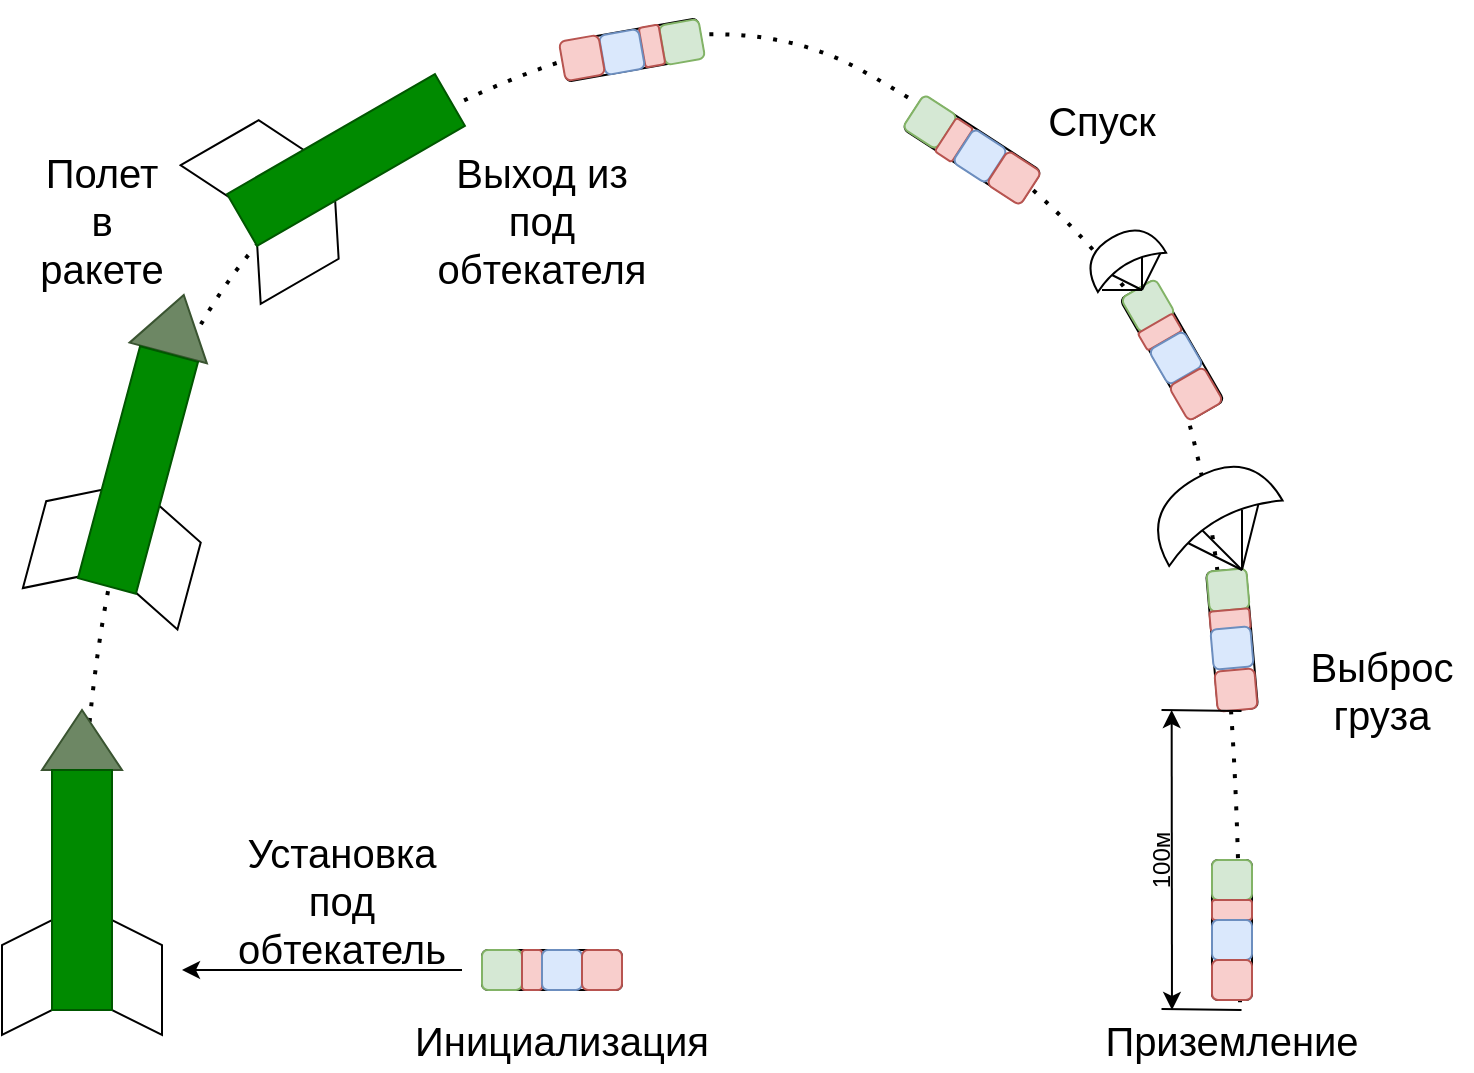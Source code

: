 <mxfile version="25.0.2">
  <diagram name="Страница — 1" id="XJjiVzX5ALJqprdlAjiM">
    <mxGraphModel dx="1208" dy="810" grid="1" gridSize="10" guides="1" tooltips="1" connect="0" arrows="1" fold="1" page="1" pageScale="1" pageWidth="827" pageHeight="1169" math="0" shadow="0">
      <root>
        <mxCell id="0" />
        <mxCell id="1" parent="0" />
        <mxCell id="BEybLAtCmw5lqT1kiuZ2-1" value="" style="endArrow=none;dashed=1;html=1;dashPattern=1 3;strokeWidth=2;rounded=0;curved=1;" parent="1" edge="1">
          <mxGeometry width="50" height="50" relative="1" as="geometry">
            <mxPoint x="130" y="760" as="sourcePoint" />
            <mxPoint x="709" y="760" as="targetPoint" />
            <Array as="points">
              <mxPoint x="119" y="420" />
              <mxPoint x="429" y="240" />
              <mxPoint x="610" y="340" />
              <mxPoint x="709" y="480" />
            </Array>
          </mxGeometry>
        </mxCell>
        <mxCell id="BEybLAtCmw5lqT1kiuZ2-22" value="" style="group" parent="1" vertex="1" connectable="0">
          <mxGeometry x="90" y="610" width="80" height="162.5" as="geometry" />
        </mxCell>
        <mxCell id="BEybLAtCmw5lqT1kiuZ2-15" value="" style="shape=step;perimeter=stepPerimeter;whiteSpace=wrap;html=1;fixedSize=1;rotation=-90;" parent="BEybLAtCmw5lqT1kiuZ2-22" vertex="1">
          <mxGeometry x="7.5" y="90" width="65" height="80" as="geometry" />
        </mxCell>
        <mxCell id="BEybLAtCmw5lqT1kiuZ2-3" value="" style="triangle;whiteSpace=wrap;html=1;direction=south;rotation=-180;fillColor=#6d8764;fontColor=#ffffff;strokeColor=#3A5431;" parent="BEybLAtCmw5lqT1kiuZ2-22" vertex="1">
          <mxGeometry x="20" width="40" height="30" as="geometry" />
        </mxCell>
        <mxCell id="BEybLAtCmw5lqT1kiuZ2-2" value="" style="rounded=0;whiteSpace=wrap;html=1;rotation=0;direction=south;fillColor=#008a00;fontColor=#ffffff;strokeColor=#005700;" parent="BEybLAtCmw5lqT1kiuZ2-22" vertex="1">
          <mxGeometry x="25" y="30" width="30" height="120" as="geometry" />
        </mxCell>
        <mxCell id="BEybLAtCmw5lqT1kiuZ2-23" value="" style="group;rotation=15;" parent="1" vertex="1" connectable="0">
          <mxGeometry x="120" y="400" width="80" height="162.5" as="geometry" />
        </mxCell>
        <mxCell id="BEybLAtCmw5lqT1kiuZ2-24" value="" style="shape=step;perimeter=stepPerimeter;whiteSpace=wrap;html=1;fixedSize=1;rotation=-75;" parent="BEybLAtCmw5lqT1kiuZ2-23" vertex="1">
          <mxGeometry x="-5" y="88" width="65" height="80" as="geometry" />
        </mxCell>
        <mxCell id="BEybLAtCmw5lqT1kiuZ2-25" value="" style="triangle;whiteSpace=wrap;html=1;direction=south;rotation=-165;fillColor=#6d8764;fontColor=#ffffff;strokeColor=#3A5431;" parent="BEybLAtCmw5lqT1kiuZ2-23" vertex="1">
          <mxGeometry x="37" y="2" width="40" height="30" as="geometry" />
        </mxCell>
        <mxCell id="BEybLAtCmw5lqT1kiuZ2-26" value="" style="rounded=0;whiteSpace=wrap;html=1;rotation=15;direction=south;fillColor=#008a00;fontColor=#ffffff;strokeColor=#005700;" parent="BEybLAtCmw5lqT1kiuZ2-23" vertex="1">
          <mxGeometry x="23" y="30" width="30" height="120" as="geometry" />
        </mxCell>
        <mxCell id="BEybLAtCmw5lqT1kiuZ2-27" value="" style="group;rotation=60;" parent="1" vertex="1" connectable="0">
          <mxGeometry x="230" y="250" width="80" height="162.5" as="geometry" />
        </mxCell>
        <mxCell id="BEybLAtCmw5lqT1kiuZ2-28" value="" style="shape=step;perimeter=stepPerimeter;whiteSpace=wrap;html=1;fixedSize=1;rotation=-30;" parent="BEybLAtCmw5lqT1kiuZ2-27" vertex="1">
          <mxGeometry x="-35" y="66" width="65" height="80" as="geometry" />
        </mxCell>
        <mxCell id="BEybLAtCmw5lqT1kiuZ2-30" value="" style="rounded=0;whiteSpace=wrap;html=1;rotation=60;direction=south;fillColor=#008a00;fontColor=#ffffff;strokeColor=#005700;" parent="BEybLAtCmw5lqT1kiuZ2-27" vertex="1">
          <mxGeometry x="17" y="25" width="30" height="120" as="geometry" />
        </mxCell>
        <mxCell id="BEybLAtCmw5lqT1kiuZ2-38" value="" style="group" parent="1" vertex="1" connectable="0">
          <mxGeometry x="330" y="730" width="70" height="20" as="geometry" />
        </mxCell>
        <mxCell id="BEybLAtCmw5lqT1kiuZ2-32" value="" style="rounded=1;whiteSpace=wrap;html=1;" parent="BEybLAtCmw5lqT1kiuZ2-38" vertex="1">
          <mxGeometry width="70" height="20" as="geometry" />
        </mxCell>
        <mxCell id="BEybLAtCmw5lqT1kiuZ2-34" value="" style="rounded=1;whiteSpace=wrap;html=1;fillColor=#d5e8d4;strokeColor=#82b366;" parent="BEybLAtCmw5lqT1kiuZ2-38" vertex="1">
          <mxGeometry width="20" height="20" as="geometry" />
        </mxCell>
        <mxCell id="BEybLAtCmw5lqT1kiuZ2-35" value="" style="rounded=1;whiteSpace=wrap;html=1;fillColor=#f8cecc;strokeColor=#b85450;" parent="BEybLAtCmw5lqT1kiuZ2-38" vertex="1">
          <mxGeometry x="20" width="10" height="20" as="geometry" />
        </mxCell>
        <mxCell id="BEybLAtCmw5lqT1kiuZ2-36" value="" style="rounded=1;whiteSpace=wrap;html=1;fillColor=#dae8fc;strokeColor=#6c8ebf;" parent="BEybLAtCmw5lqT1kiuZ2-38" vertex="1">
          <mxGeometry x="30" width="20" height="20" as="geometry" />
        </mxCell>
        <mxCell id="BEybLAtCmw5lqT1kiuZ2-37" value="" style="rounded=1;whiteSpace=wrap;html=1;fillColor=#f8cecc;strokeColor=#b85450;" parent="BEybLAtCmw5lqT1kiuZ2-38" vertex="1">
          <mxGeometry x="50" width="20" height="20" as="geometry" />
        </mxCell>
        <mxCell id="BEybLAtCmw5lqT1kiuZ2-44" value="" style="group;rotation=90;" parent="1" vertex="1" connectable="0">
          <mxGeometry x="670" y="710" width="70" height="20" as="geometry" />
        </mxCell>
        <mxCell id="BEybLAtCmw5lqT1kiuZ2-39" value="" style="rounded=1;whiteSpace=wrap;html=1;rotation=90;" parent="BEybLAtCmw5lqT1kiuZ2-44" vertex="1">
          <mxGeometry width="70" height="20" as="geometry" />
        </mxCell>
        <mxCell id="BEybLAtCmw5lqT1kiuZ2-40" value="" style="rounded=1;whiteSpace=wrap;html=1;fillColor=#d5e8d4;strokeColor=#82b366;rotation=90;" parent="BEybLAtCmw5lqT1kiuZ2-44" vertex="1">
          <mxGeometry x="25" y="-25" width="20" height="20" as="geometry" />
        </mxCell>
        <mxCell id="BEybLAtCmw5lqT1kiuZ2-41" value="" style="rounded=1;whiteSpace=wrap;html=1;fillColor=#f8cecc;strokeColor=#b85450;rotation=90;" parent="BEybLAtCmw5lqT1kiuZ2-44" vertex="1">
          <mxGeometry x="30" y="-10" width="10" height="20" as="geometry" />
        </mxCell>
        <mxCell id="BEybLAtCmw5lqT1kiuZ2-42" value="" style="rounded=1;whiteSpace=wrap;html=1;fillColor=#dae8fc;strokeColor=#6c8ebf;rotation=90;" parent="BEybLAtCmw5lqT1kiuZ2-44" vertex="1">
          <mxGeometry x="25" y="5" width="20" height="20" as="geometry" />
        </mxCell>
        <mxCell id="BEybLAtCmw5lqT1kiuZ2-43" value="" style="rounded=1;whiteSpace=wrap;html=1;fillColor=#f8cecc;strokeColor=#b85450;rotation=90;" parent="BEybLAtCmw5lqT1kiuZ2-44" vertex="1">
          <mxGeometry x="25" y="25" width="20" height="20" as="geometry" />
        </mxCell>
        <mxCell id="BEybLAtCmw5lqT1kiuZ2-51" value="" style="group;rotation=-190;" parent="1" vertex="1" connectable="0">
          <mxGeometry x="370" y="270" width="70" height="20" as="geometry" />
        </mxCell>
        <mxCell id="BEybLAtCmw5lqT1kiuZ2-46" value="" style="rounded=1;whiteSpace=wrap;html=1;container=0;rotation=-190;" parent="BEybLAtCmw5lqT1kiuZ2-51" vertex="1">
          <mxGeometry width="70" height="20" as="geometry" />
        </mxCell>
        <mxCell id="BEybLAtCmw5lqT1kiuZ2-47" value="" style="rounded=1;whiteSpace=wrap;html=1;fillColor=#d5e8d4;strokeColor=#82b366;container=0;rotation=-190;" parent="BEybLAtCmw5lqT1kiuZ2-51" vertex="1">
          <mxGeometry x="50" y="-4" width="20" height="20" as="geometry" />
        </mxCell>
        <mxCell id="BEybLAtCmw5lqT1kiuZ2-48" value="" style="rounded=1;whiteSpace=wrap;html=1;fillColor=#f8cecc;strokeColor=#b85450;container=0;rotation=-190;" parent="BEybLAtCmw5lqT1kiuZ2-51" vertex="1">
          <mxGeometry x="40" y="-2" width="10" height="20" as="geometry" />
        </mxCell>
        <mxCell id="BEybLAtCmw5lqT1kiuZ2-49" value="" style="rounded=1;whiteSpace=wrap;html=1;fillColor=#dae8fc;strokeColor=#6c8ebf;container=0;rotation=-190;" parent="BEybLAtCmw5lqT1kiuZ2-51" vertex="1">
          <mxGeometry x="20" y="1" width="20" height="20" as="geometry" />
        </mxCell>
        <mxCell id="BEybLAtCmw5lqT1kiuZ2-50" value="" style="rounded=1;whiteSpace=wrap;html=1;fillColor=#f8cecc;strokeColor=#b85450;container=0;rotation=-190;" parent="BEybLAtCmw5lqT1kiuZ2-51" vertex="1">
          <mxGeometry y="4" width="20" height="20" as="geometry" />
        </mxCell>
        <mxCell id="BEybLAtCmw5lqT1kiuZ2-52" value="" style="group;rotation=33;" parent="1" vertex="1" connectable="0">
          <mxGeometry x="540" y="320" width="70" height="20" as="geometry" />
        </mxCell>
        <mxCell id="BEybLAtCmw5lqT1kiuZ2-53" value="" style="rounded=1;whiteSpace=wrap;html=1;container=0;rotation=33;" parent="BEybLAtCmw5lqT1kiuZ2-52" vertex="1">
          <mxGeometry width="70" height="20" as="geometry" />
        </mxCell>
        <mxCell id="BEybLAtCmw5lqT1kiuZ2-54" value="" style="rounded=1;whiteSpace=wrap;html=1;fillColor=#d5e8d4;strokeColor=#82b366;container=0;rotation=33;" parent="BEybLAtCmw5lqT1kiuZ2-52" vertex="1">
          <mxGeometry x="4" y="-14" width="20" height="20" as="geometry" />
        </mxCell>
        <mxCell id="BEybLAtCmw5lqT1kiuZ2-55" value="" style="rounded=1;whiteSpace=wrap;html=1;fillColor=#f8cecc;strokeColor=#b85450;container=0;rotation=33;" parent="BEybLAtCmw5lqT1kiuZ2-52" vertex="1">
          <mxGeometry x="21" y="-5" width="10" height="20" as="geometry" />
        </mxCell>
        <mxCell id="BEybLAtCmw5lqT1kiuZ2-56" value="" style="rounded=1;whiteSpace=wrap;html=1;fillColor=#dae8fc;strokeColor=#6c8ebf;container=0;rotation=33;" parent="BEybLAtCmw5lqT1kiuZ2-52" vertex="1">
          <mxGeometry x="29" y="3" width="20" height="20" as="geometry" />
        </mxCell>
        <mxCell id="BEybLAtCmw5lqT1kiuZ2-57" value="" style="rounded=1;whiteSpace=wrap;html=1;fillColor=#f8cecc;strokeColor=#b85450;container=0;rotation=33;" parent="BEybLAtCmw5lqT1kiuZ2-52" vertex="1">
          <mxGeometry x="46" y="14" width="20" height="20" as="geometry" />
        </mxCell>
        <mxCell id="BEybLAtCmw5lqT1kiuZ2-58" value="" style="group;rotation=60;" parent="1" vertex="1" connectable="0">
          <mxGeometry x="640" y="420" width="70" height="20" as="geometry" />
        </mxCell>
        <mxCell id="BEybLAtCmw5lqT1kiuZ2-59" value="" style="rounded=1;whiteSpace=wrap;html=1;container=0;rotation=60;" parent="BEybLAtCmw5lqT1kiuZ2-58" vertex="1">
          <mxGeometry width="70" height="20" as="geometry" />
        </mxCell>
        <mxCell id="BEybLAtCmw5lqT1kiuZ2-60" value="" style="rounded=1;whiteSpace=wrap;html=1;fillColor=#d5e8d4;strokeColor=#82b366;container=0;rotation=60;" parent="BEybLAtCmw5lqT1kiuZ2-58" vertex="1">
          <mxGeometry x="13" y="-22" width="20" height="20" as="geometry" />
        </mxCell>
        <mxCell id="BEybLAtCmw5lqT1kiuZ2-61" value="" style="rounded=1;whiteSpace=wrap;html=1;fillColor=#f8cecc;strokeColor=#b85450;container=0;rotation=60;" parent="BEybLAtCmw5lqT1kiuZ2-58" vertex="1">
          <mxGeometry x="24" y="-9" width="10" height="20" as="geometry" />
        </mxCell>
        <mxCell id="BEybLAtCmw5lqT1kiuZ2-62" value="" style="rounded=1;whiteSpace=wrap;html=1;fillColor=#dae8fc;strokeColor=#6c8ebf;container=0;rotation=60;" parent="BEybLAtCmw5lqT1kiuZ2-58" vertex="1">
          <mxGeometry x="27" y="4" width="20" height="20" as="geometry" />
        </mxCell>
        <mxCell id="BEybLAtCmw5lqT1kiuZ2-63" value="" style="rounded=1;whiteSpace=wrap;html=1;fillColor=#f8cecc;strokeColor=#b85450;container=0;rotation=60;" parent="BEybLAtCmw5lqT1kiuZ2-58" vertex="1">
          <mxGeometry x="37" y="22" width="20" height="20" as="geometry" />
        </mxCell>
        <mxCell id="BEybLAtCmw5lqT1kiuZ2-64" value="" style="group;rotation=85;" parent="1" vertex="1" connectable="0">
          <mxGeometry x="670" y="565" width="70" height="20" as="geometry" />
        </mxCell>
        <mxCell id="BEybLAtCmw5lqT1kiuZ2-65" value="" style="rounded=1;whiteSpace=wrap;html=1;container=0;rotation=85;" parent="BEybLAtCmw5lqT1kiuZ2-64" vertex="1">
          <mxGeometry width="70" height="20" as="geometry" />
        </mxCell>
        <mxCell id="BEybLAtCmw5lqT1kiuZ2-66" value="" style="rounded=1;whiteSpace=wrap;html=1;fillColor=#d5e8d4;strokeColor=#82b366;container=0;rotation=85;" parent="BEybLAtCmw5lqT1kiuZ2-64" vertex="1">
          <mxGeometry x="23" y="-25" width="20" height="20" as="geometry" />
        </mxCell>
        <mxCell id="BEybLAtCmw5lqT1kiuZ2-67" value="" style="rounded=1;whiteSpace=wrap;html=1;fillColor=#f8cecc;strokeColor=#b85450;container=0;rotation=85;" parent="BEybLAtCmw5lqT1kiuZ2-64" vertex="1">
          <mxGeometry x="29" y="-10" width="10" height="20" as="geometry" />
        </mxCell>
        <mxCell id="BEybLAtCmw5lqT1kiuZ2-68" value="" style="rounded=1;whiteSpace=wrap;html=1;fillColor=#dae8fc;strokeColor=#6c8ebf;container=0;rotation=85;" parent="BEybLAtCmw5lqT1kiuZ2-64" vertex="1">
          <mxGeometry x="25" y="4" width="20" height="20" as="geometry" />
        </mxCell>
        <mxCell id="BEybLAtCmw5lqT1kiuZ2-69" value="" style="rounded=1;whiteSpace=wrap;html=1;fillColor=#f8cecc;strokeColor=#b85450;container=0;rotation=85;" parent="BEybLAtCmw5lqT1kiuZ2-64" vertex="1">
          <mxGeometry x="27" y="25" width="20" height="20" as="geometry" />
        </mxCell>
        <mxCell id="BEybLAtCmw5lqT1kiuZ2-77" value="" style="endArrow=none;html=1;rounded=0;" parent="1" edge="1">
          <mxGeometry width="50" height="50" relative="1" as="geometry">
            <mxPoint x="660" y="400" as="sourcePoint" />
            <mxPoint x="670" y="380" as="targetPoint" />
          </mxGeometry>
        </mxCell>
        <mxCell id="BEybLAtCmw5lqT1kiuZ2-78" value="" style="endArrow=none;html=1;rounded=0;" parent="1" edge="1">
          <mxGeometry width="50" height="50" relative="1" as="geometry">
            <mxPoint x="660" y="400" as="sourcePoint" />
            <mxPoint x="660" y="380" as="targetPoint" />
          </mxGeometry>
        </mxCell>
        <mxCell id="BEybLAtCmw5lqT1kiuZ2-80" value="" style="endArrow=none;html=1;rounded=0;" parent="1" edge="1">
          <mxGeometry width="50" height="50" relative="1" as="geometry">
            <mxPoint x="660" y="400" as="sourcePoint" />
            <mxPoint x="640" y="400" as="targetPoint" />
          </mxGeometry>
        </mxCell>
        <mxCell id="BEybLAtCmw5lqT1kiuZ2-81" value="" style="endArrow=none;html=1;rounded=0;" parent="1" edge="1">
          <mxGeometry width="50" height="50" relative="1" as="geometry">
            <mxPoint x="660" y="400" as="sourcePoint" />
            <mxPoint x="640" y="390" as="targetPoint" />
          </mxGeometry>
        </mxCell>
        <mxCell id="BEybLAtCmw5lqT1kiuZ2-82" value="" style="shape=xor;whiteSpace=wrap;html=1;rotation=-120;" parent="1" vertex="1">
          <mxGeometry x="640" y="362.82" width="20" height="39.38" as="geometry" />
        </mxCell>
        <mxCell id="BEybLAtCmw5lqT1kiuZ2-84" value="" style="endArrow=none;html=1;rounded=0;" parent="1" edge="1">
          <mxGeometry width="50" height="50" relative="1" as="geometry">
            <mxPoint x="710" y="540" as="sourcePoint" />
            <mxPoint x="720" y="500" as="targetPoint" />
          </mxGeometry>
        </mxCell>
        <mxCell id="BEybLAtCmw5lqT1kiuZ2-86" value="" style="endArrow=none;html=1;rounded=0;" parent="1" edge="1">
          <mxGeometry width="50" height="50" relative="1" as="geometry">
            <mxPoint x="710" y="540" as="sourcePoint" />
            <mxPoint x="670" y="520" as="targetPoint" />
          </mxGeometry>
        </mxCell>
        <mxCell id="BEybLAtCmw5lqT1kiuZ2-87" value="" style="endArrow=none;html=1;rounded=0;" parent="1" edge="1">
          <mxGeometry width="50" height="50" relative="1" as="geometry">
            <mxPoint x="710" y="540" as="sourcePoint" />
            <mxPoint x="690" y="520" as="targetPoint" />
          </mxGeometry>
        </mxCell>
        <mxCell id="BEybLAtCmw5lqT1kiuZ2-88" value="" style="endArrow=none;html=1;rounded=0;" parent="1" edge="1">
          <mxGeometry width="50" height="50" relative="1" as="geometry">
            <mxPoint x="710" y="540" as="sourcePoint" />
            <mxPoint x="710" y="510" as="targetPoint" />
          </mxGeometry>
        </mxCell>
        <mxCell id="BEybLAtCmw5lqT1kiuZ2-89" value="" style="shape=xor;whiteSpace=wrap;html=1;rotation=-120;" parent="1" vertex="1">
          <mxGeometry x="678.47" y="475.34" width="31.29" height="65.46" as="geometry" />
        </mxCell>
        <mxCell id="BEybLAtCmw5lqT1kiuZ2-90" value="" style="endArrow=classic;html=1;rounded=0;" parent="1" edge="1">
          <mxGeometry width="50" height="50" relative="1" as="geometry">
            <mxPoint x="320" y="740" as="sourcePoint" />
            <mxPoint x="180" y="740" as="targetPoint" />
          </mxGeometry>
        </mxCell>
        <mxCell id="BEybLAtCmw5lqT1kiuZ2-91" value="Инициализация" style="text;html=1;align=center;verticalAlign=middle;whiteSpace=wrap;rounded=0;fontSize=20;" parent="1" vertex="1">
          <mxGeometry x="340" y="760" width="60" height="30" as="geometry" />
        </mxCell>
        <mxCell id="BEybLAtCmw5lqT1kiuZ2-92" value="Приземление" style="text;html=1;align=center;verticalAlign=middle;whiteSpace=wrap;rounded=0;fontSize=20;" parent="1" vertex="1">
          <mxGeometry x="675" y="760" width="60" height="30" as="geometry" />
        </mxCell>
        <mxCell id="BEybLAtCmw5lqT1kiuZ2-94" value="" style="endArrow=classic;startArrow=classic;html=1;rounded=0;" parent="1" edge="1">
          <mxGeometry width="50" height="50" relative="1" as="geometry">
            <mxPoint x="675" y="760" as="sourcePoint" />
            <mxPoint x="674.82" y="610" as="targetPoint" />
          </mxGeometry>
        </mxCell>
        <mxCell id="BEybLAtCmw5lqT1kiuZ2-95" value="" style="endArrow=none;html=1;rounded=0;" parent="1" edge="1">
          <mxGeometry width="50" height="50" relative="1" as="geometry">
            <mxPoint x="669.76" y="759.5" as="sourcePoint" />
            <mxPoint x="709.76" y="760" as="targetPoint" />
          </mxGeometry>
        </mxCell>
        <mxCell id="BEybLAtCmw5lqT1kiuZ2-96" value="" style="endArrow=none;html=1;rounded=0;" parent="1" edge="1">
          <mxGeometry width="50" height="50" relative="1" as="geometry">
            <mxPoint x="669.76" y="610" as="sourcePoint" />
            <mxPoint x="709.76" y="610.5" as="targetPoint" />
          </mxGeometry>
        </mxCell>
        <mxCell id="BEybLAtCmw5lqT1kiuZ2-97" value="100м" style="text;html=1;align=center;verticalAlign=middle;whiteSpace=wrap;rounded=0;rotation=-90;" parent="1" vertex="1">
          <mxGeometry x="640" y="670" width="60" height="30" as="geometry" />
        </mxCell>
        <mxCell id="BEybLAtCmw5lqT1kiuZ2-98" value="Полет в&lt;div&gt;ракете&lt;/div&gt;" style="text;html=1;align=center;verticalAlign=middle;whiteSpace=wrap;rounded=0;fontSize=20;" parent="1" vertex="1">
          <mxGeometry x="110" y="350" width="60" height="30" as="geometry" />
        </mxCell>
        <mxCell id="BEybLAtCmw5lqT1kiuZ2-99" value="Установка под&lt;div&gt;обтекатель&lt;/div&gt;" style="text;html=1;align=center;verticalAlign=middle;whiteSpace=wrap;rounded=0;fontSize=20;" parent="1" vertex="1">
          <mxGeometry x="230" y="690" width="60" height="30" as="geometry" />
        </mxCell>
        <mxCell id="BEybLAtCmw5lqT1kiuZ2-100" value="Выход из под&lt;div&gt;обтекателя&lt;/div&gt;" style="text;html=1;align=center;verticalAlign=middle;whiteSpace=wrap;rounded=0;fontSize=20;" parent="1" vertex="1">
          <mxGeometry x="330" y="350" width="60" height="30" as="geometry" />
        </mxCell>
        <mxCell id="BEybLAtCmw5lqT1kiuZ2-101" value="Спуск" style="text;html=1;align=center;verticalAlign=middle;whiteSpace=wrap;rounded=0;fontSize=20;" parent="1" vertex="1">
          <mxGeometry x="610" y="300" width="60" height="30" as="geometry" />
        </mxCell>
        <mxCell id="BEybLAtCmw5lqT1kiuZ2-102" value="Выброс&lt;div&gt;груза&lt;/div&gt;" style="text;html=1;align=center;verticalAlign=middle;whiteSpace=wrap;rounded=0;fontSize=20;" parent="1" vertex="1">
          <mxGeometry x="735" y="585" width="90" height="30" as="geometry" />
        </mxCell>
      </root>
    </mxGraphModel>
  </diagram>
</mxfile>

